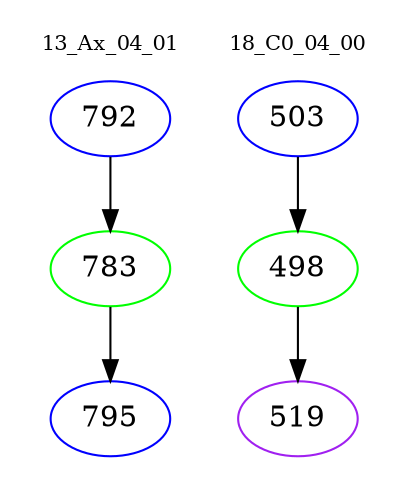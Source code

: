 digraph{
subgraph cluster_0 {
color = white
label = "13_Ax_04_01";
fontsize=10;
T0_792 [label="792", color="blue"]
T0_792 -> T0_783 [color="black"]
T0_783 [label="783", color="green"]
T0_783 -> T0_795 [color="black"]
T0_795 [label="795", color="blue"]
}
subgraph cluster_1 {
color = white
label = "18_C0_04_00";
fontsize=10;
T1_503 [label="503", color="blue"]
T1_503 -> T1_498 [color="black"]
T1_498 [label="498", color="green"]
T1_498 -> T1_519 [color="black"]
T1_519 [label="519", color="purple"]
}
}
